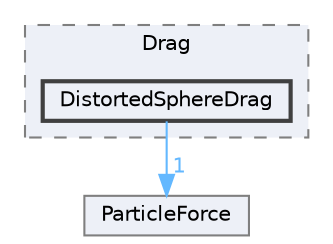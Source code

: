 digraph "src/lagrangian/intermediate/submodels/Kinematic/ParticleForces/Drag/DistortedSphereDrag"
{
 // LATEX_PDF_SIZE
  bgcolor="transparent";
  edge [fontname=Helvetica,fontsize=10,labelfontname=Helvetica,labelfontsize=10];
  node [fontname=Helvetica,fontsize=10,shape=box,height=0.2,width=0.4];
  compound=true
  subgraph clusterdir_620819115bb7ac1ed0b4d6e4ce0b4bd5 {
    graph [ bgcolor="#edf0f7", pencolor="grey50", label="Drag", fontname=Helvetica,fontsize=10 style="filled,dashed", URL="dir_620819115bb7ac1ed0b4d6e4ce0b4bd5.html",tooltip=""]
  dir_787781567718d3730d5704d4dad44a63 [label="DistortedSphereDrag", fillcolor="#edf0f7", color="grey25", style="filled,bold", URL="dir_787781567718d3730d5704d4dad44a63.html",tooltip=""];
  }
  dir_6ac06ece5f26f1196a12108b46c15ea0 [label="ParticleForce", fillcolor="#edf0f7", color="grey50", style="filled", URL="dir_6ac06ece5f26f1196a12108b46c15ea0.html",tooltip=""];
  dir_787781567718d3730d5704d4dad44a63->dir_6ac06ece5f26f1196a12108b46c15ea0 [headlabel="1", labeldistance=1.5 headhref="dir_000978_002799.html" href="dir_000978_002799.html" color="steelblue1" fontcolor="steelblue1"];
}
